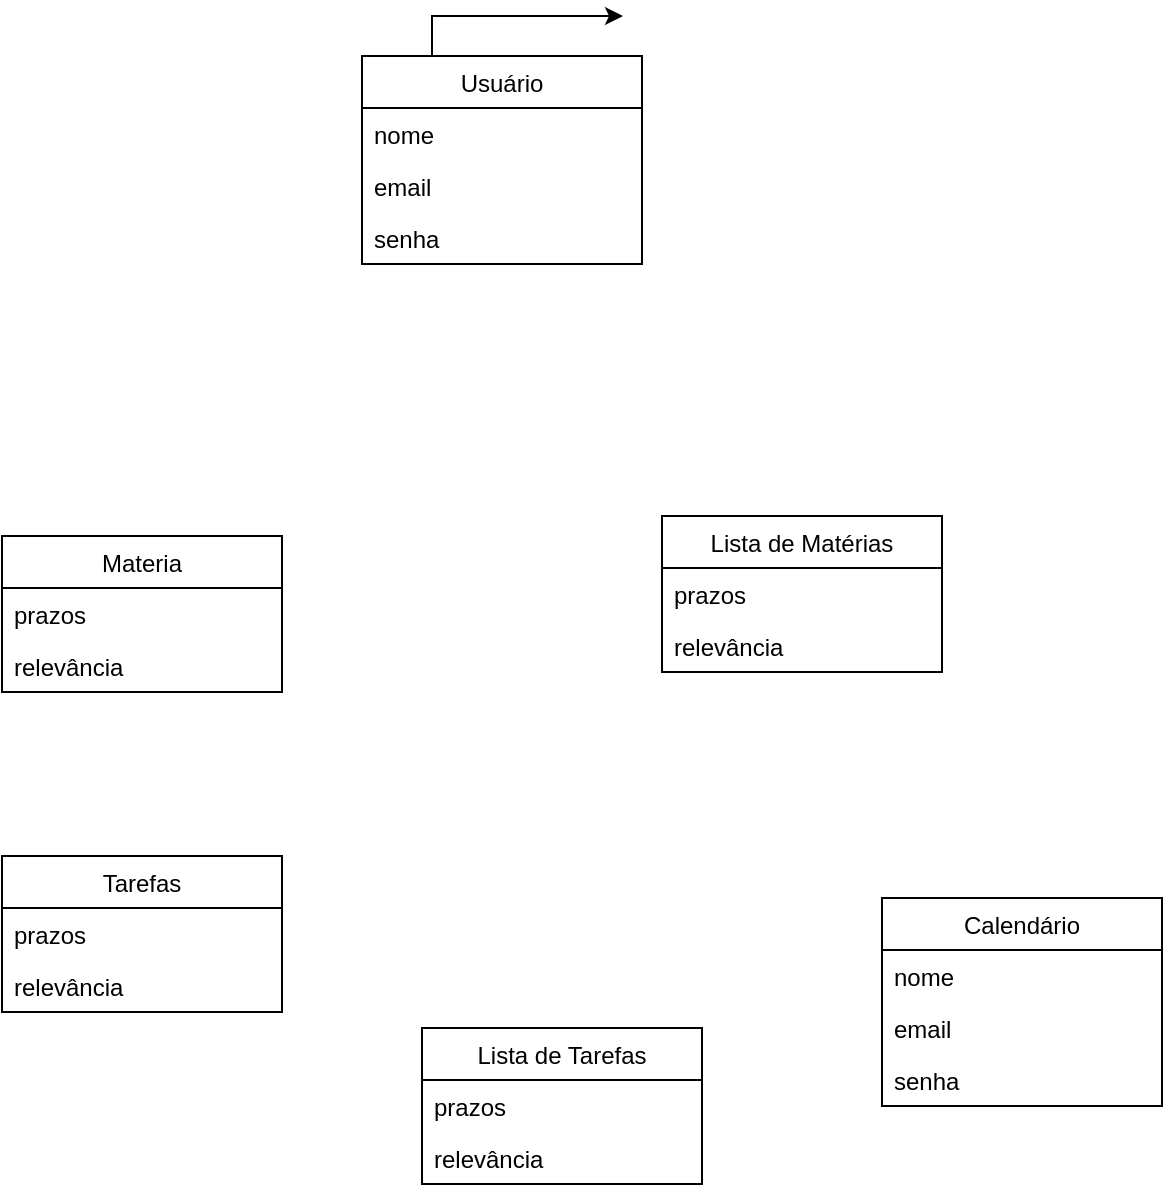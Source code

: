 <mxfile version="14.5.8" type="github">
  <diagram id="TwbY2dABewE0sWyxYarw" name="Page-1">
    <mxGraphModel dx="1422" dy="705" grid="1" gridSize="10" guides="1" tooltips="1" connect="1" arrows="1" fold="1" page="1" pageScale="1" pageWidth="827" pageHeight="1169" math="0" shadow="0">
      <root>
        <mxCell id="0" />
        <mxCell id="1" parent="0" />
        <mxCell id="Ag8XOUOvDszijIChi5fq-19" style="edgeStyle=orthogonalEdgeStyle;rounded=0;orthogonalLoop=1;jettySize=auto;html=1;exitX=0.25;exitY=0;exitDx=0;exitDy=0;" edge="1" parent="1" source="6IP7CMrQWH8kafBfPlEp-8">
          <mxGeometry relative="1" as="geometry">
            <mxPoint x="390" y="40" as="targetPoint" />
          </mxGeometry>
        </mxCell>
        <mxCell id="6IP7CMrQWH8kafBfPlEp-8" value="Usuário" style="swimlane;fontStyle=0;childLayout=stackLayout;horizontal=1;startSize=26;fillColor=none;horizontalStack=0;resizeParent=1;resizeParentMax=0;resizeLast=0;collapsible=1;marginBottom=0;" parent="1" vertex="1">
          <mxGeometry x="260" y="60" width="140" height="104" as="geometry" />
        </mxCell>
        <mxCell id="6IP7CMrQWH8kafBfPlEp-9" value="nome" style="text;strokeColor=none;fillColor=none;align=left;verticalAlign=top;spacingLeft=4;spacingRight=4;overflow=hidden;rotatable=0;points=[[0,0.5],[1,0.5]];portConstraint=eastwest;" parent="6IP7CMrQWH8kafBfPlEp-8" vertex="1">
          <mxGeometry y="26" width="140" height="26" as="geometry" />
        </mxCell>
        <mxCell id="6IP7CMrQWH8kafBfPlEp-10" value="email" style="text;strokeColor=none;fillColor=none;align=left;verticalAlign=top;spacingLeft=4;spacingRight=4;overflow=hidden;rotatable=0;points=[[0,0.5],[1,0.5]];portConstraint=eastwest;" parent="6IP7CMrQWH8kafBfPlEp-8" vertex="1">
          <mxGeometry y="52" width="140" height="26" as="geometry" />
        </mxCell>
        <mxCell id="6IP7CMrQWH8kafBfPlEp-11" value="senha" style="text;strokeColor=none;fillColor=none;align=left;verticalAlign=top;spacingLeft=4;spacingRight=4;overflow=hidden;rotatable=0;points=[[0,0.5],[1,0.5]];portConstraint=eastwest;" parent="6IP7CMrQWH8kafBfPlEp-8" vertex="1">
          <mxGeometry y="78" width="140" height="26" as="geometry" />
        </mxCell>
        <mxCell id="Ag8XOUOvDszijIChi5fq-1" value="Materia" style="swimlane;fontStyle=0;childLayout=stackLayout;horizontal=1;startSize=26;fillColor=none;horizontalStack=0;resizeParent=1;resizeParentMax=0;resizeLast=0;collapsible=1;marginBottom=0;" vertex="1" parent="1">
          <mxGeometry x="80" y="300" width="140" height="78" as="geometry" />
        </mxCell>
        <mxCell id="Ag8XOUOvDszijIChi5fq-2" value="prazos" style="text;strokeColor=none;fillColor=none;align=left;verticalAlign=top;spacingLeft=4;spacingRight=4;overflow=hidden;rotatable=0;points=[[0,0.5],[1,0.5]];portConstraint=eastwest;" vertex="1" parent="Ag8XOUOvDszijIChi5fq-1">
          <mxGeometry y="26" width="140" height="26" as="geometry" />
        </mxCell>
        <mxCell id="Ag8XOUOvDszijIChi5fq-3" value="relevância" style="text;strokeColor=none;fillColor=none;align=left;verticalAlign=top;spacingLeft=4;spacingRight=4;overflow=hidden;rotatable=0;points=[[0,0.5],[1,0.5]];portConstraint=eastwest;" vertex="1" parent="Ag8XOUOvDszijIChi5fq-1">
          <mxGeometry y="52" width="140" height="26" as="geometry" />
        </mxCell>
        <mxCell id="Ag8XOUOvDszijIChi5fq-5" value="Tarefas" style="swimlane;fontStyle=0;childLayout=stackLayout;horizontal=1;startSize=26;fillColor=none;horizontalStack=0;resizeParent=1;resizeParentMax=0;resizeLast=0;collapsible=1;marginBottom=0;" vertex="1" parent="1">
          <mxGeometry x="80" y="460" width="140" height="78" as="geometry" />
        </mxCell>
        <mxCell id="Ag8XOUOvDszijIChi5fq-6" value="prazos" style="text;strokeColor=none;fillColor=none;align=left;verticalAlign=top;spacingLeft=4;spacingRight=4;overflow=hidden;rotatable=0;points=[[0,0.5],[1,0.5]];portConstraint=eastwest;" vertex="1" parent="Ag8XOUOvDszijIChi5fq-5">
          <mxGeometry y="26" width="140" height="26" as="geometry" />
        </mxCell>
        <mxCell id="Ag8XOUOvDszijIChi5fq-7" value="relevância" style="text;strokeColor=none;fillColor=none;align=left;verticalAlign=top;spacingLeft=4;spacingRight=4;overflow=hidden;rotatable=0;points=[[0,0.5],[1,0.5]];portConstraint=eastwest;" vertex="1" parent="Ag8XOUOvDszijIChi5fq-5">
          <mxGeometry y="52" width="140" height="26" as="geometry" />
        </mxCell>
        <mxCell id="Ag8XOUOvDszijIChi5fq-9" value="Calendário" style="swimlane;fontStyle=0;childLayout=stackLayout;horizontal=1;startSize=26;fillColor=none;horizontalStack=0;resizeParent=1;resizeParentMax=0;resizeLast=0;collapsible=1;marginBottom=0;" vertex="1" parent="1">
          <mxGeometry x="520" y="481" width="140" height="104" as="geometry" />
        </mxCell>
        <mxCell id="Ag8XOUOvDszijIChi5fq-10" value="nome" style="text;strokeColor=none;fillColor=none;align=left;verticalAlign=top;spacingLeft=4;spacingRight=4;overflow=hidden;rotatable=0;points=[[0,0.5],[1,0.5]];portConstraint=eastwest;" vertex="1" parent="Ag8XOUOvDszijIChi5fq-9">
          <mxGeometry y="26" width="140" height="26" as="geometry" />
        </mxCell>
        <mxCell id="Ag8XOUOvDszijIChi5fq-11" value="email" style="text;strokeColor=none;fillColor=none;align=left;verticalAlign=top;spacingLeft=4;spacingRight=4;overflow=hidden;rotatable=0;points=[[0,0.5],[1,0.5]];portConstraint=eastwest;" vertex="1" parent="Ag8XOUOvDszijIChi5fq-9">
          <mxGeometry y="52" width="140" height="26" as="geometry" />
        </mxCell>
        <mxCell id="Ag8XOUOvDszijIChi5fq-12" value="senha" style="text;strokeColor=none;fillColor=none;align=left;verticalAlign=top;spacingLeft=4;spacingRight=4;overflow=hidden;rotatable=0;points=[[0,0.5],[1,0.5]];portConstraint=eastwest;" vertex="1" parent="Ag8XOUOvDszijIChi5fq-9">
          <mxGeometry y="78" width="140" height="26" as="geometry" />
        </mxCell>
        <mxCell id="Ag8XOUOvDszijIChi5fq-13" value="Lista de Matérias" style="swimlane;fontStyle=0;childLayout=stackLayout;horizontal=1;startSize=26;fillColor=none;horizontalStack=0;resizeParent=1;resizeParentMax=0;resizeLast=0;collapsible=1;marginBottom=0;" vertex="1" parent="1">
          <mxGeometry x="410" y="290" width="140" height="78" as="geometry" />
        </mxCell>
        <mxCell id="Ag8XOUOvDszijIChi5fq-14" value="prazos" style="text;strokeColor=none;fillColor=none;align=left;verticalAlign=top;spacingLeft=4;spacingRight=4;overflow=hidden;rotatable=0;points=[[0,0.5],[1,0.5]];portConstraint=eastwest;" vertex="1" parent="Ag8XOUOvDszijIChi5fq-13">
          <mxGeometry y="26" width="140" height="26" as="geometry" />
        </mxCell>
        <mxCell id="Ag8XOUOvDszijIChi5fq-15" value="relevância" style="text;strokeColor=none;fillColor=none;align=left;verticalAlign=top;spacingLeft=4;spacingRight=4;overflow=hidden;rotatable=0;points=[[0,0.5],[1,0.5]];portConstraint=eastwest;" vertex="1" parent="Ag8XOUOvDszijIChi5fq-13">
          <mxGeometry y="52" width="140" height="26" as="geometry" />
        </mxCell>
        <mxCell id="Ag8XOUOvDszijIChi5fq-16" value="Lista de Tarefas" style="swimlane;fontStyle=0;childLayout=stackLayout;horizontal=1;startSize=26;fillColor=none;horizontalStack=0;resizeParent=1;resizeParentMax=0;resizeLast=0;collapsible=1;marginBottom=0;" vertex="1" parent="1">
          <mxGeometry x="290" y="546" width="140" height="78" as="geometry" />
        </mxCell>
        <mxCell id="Ag8XOUOvDszijIChi5fq-17" value="prazos" style="text;strokeColor=none;fillColor=none;align=left;verticalAlign=top;spacingLeft=4;spacingRight=4;overflow=hidden;rotatable=0;points=[[0,0.5],[1,0.5]];portConstraint=eastwest;" vertex="1" parent="Ag8XOUOvDszijIChi5fq-16">
          <mxGeometry y="26" width="140" height="26" as="geometry" />
        </mxCell>
        <mxCell id="Ag8XOUOvDszijIChi5fq-18" value="relevância" style="text;strokeColor=none;fillColor=none;align=left;verticalAlign=top;spacingLeft=4;spacingRight=4;overflow=hidden;rotatable=0;points=[[0,0.5],[1,0.5]];portConstraint=eastwest;" vertex="1" parent="Ag8XOUOvDszijIChi5fq-16">
          <mxGeometry y="52" width="140" height="26" as="geometry" />
        </mxCell>
      </root>
    </mxGraphModel>
  </diagram>
</mxfile>
